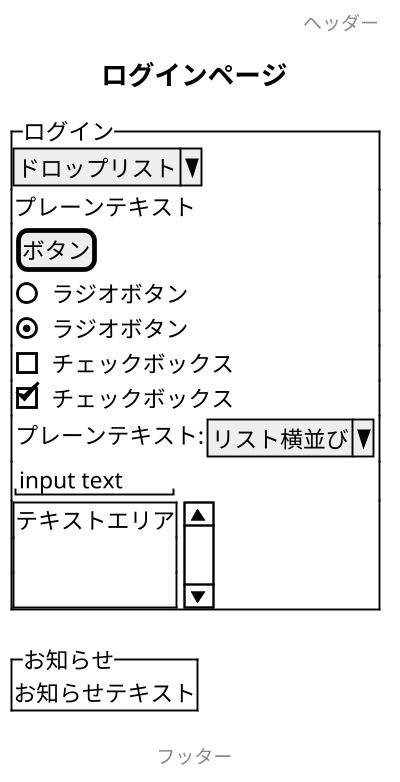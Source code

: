 @startsalt sample

title ログインページ
header ヘッダー
footer フッター

scale 400 width

{
    {^ "ログイン"
        ^ドロップリスト^
        プレーンテキスト
        [ボタン]
        ()  ラジオボタン
        (X) ラジオボタン
        []  チェックボックス
        [X] チェックボックス
        { プレーンテキスト: | ^リスト横並び^ }
        "input text"
        {SI
            テキストエリア
            .
            .
        }
    }
    {^ "お知らせ"
        お知らせテキスト
    }
}

@endsalt
